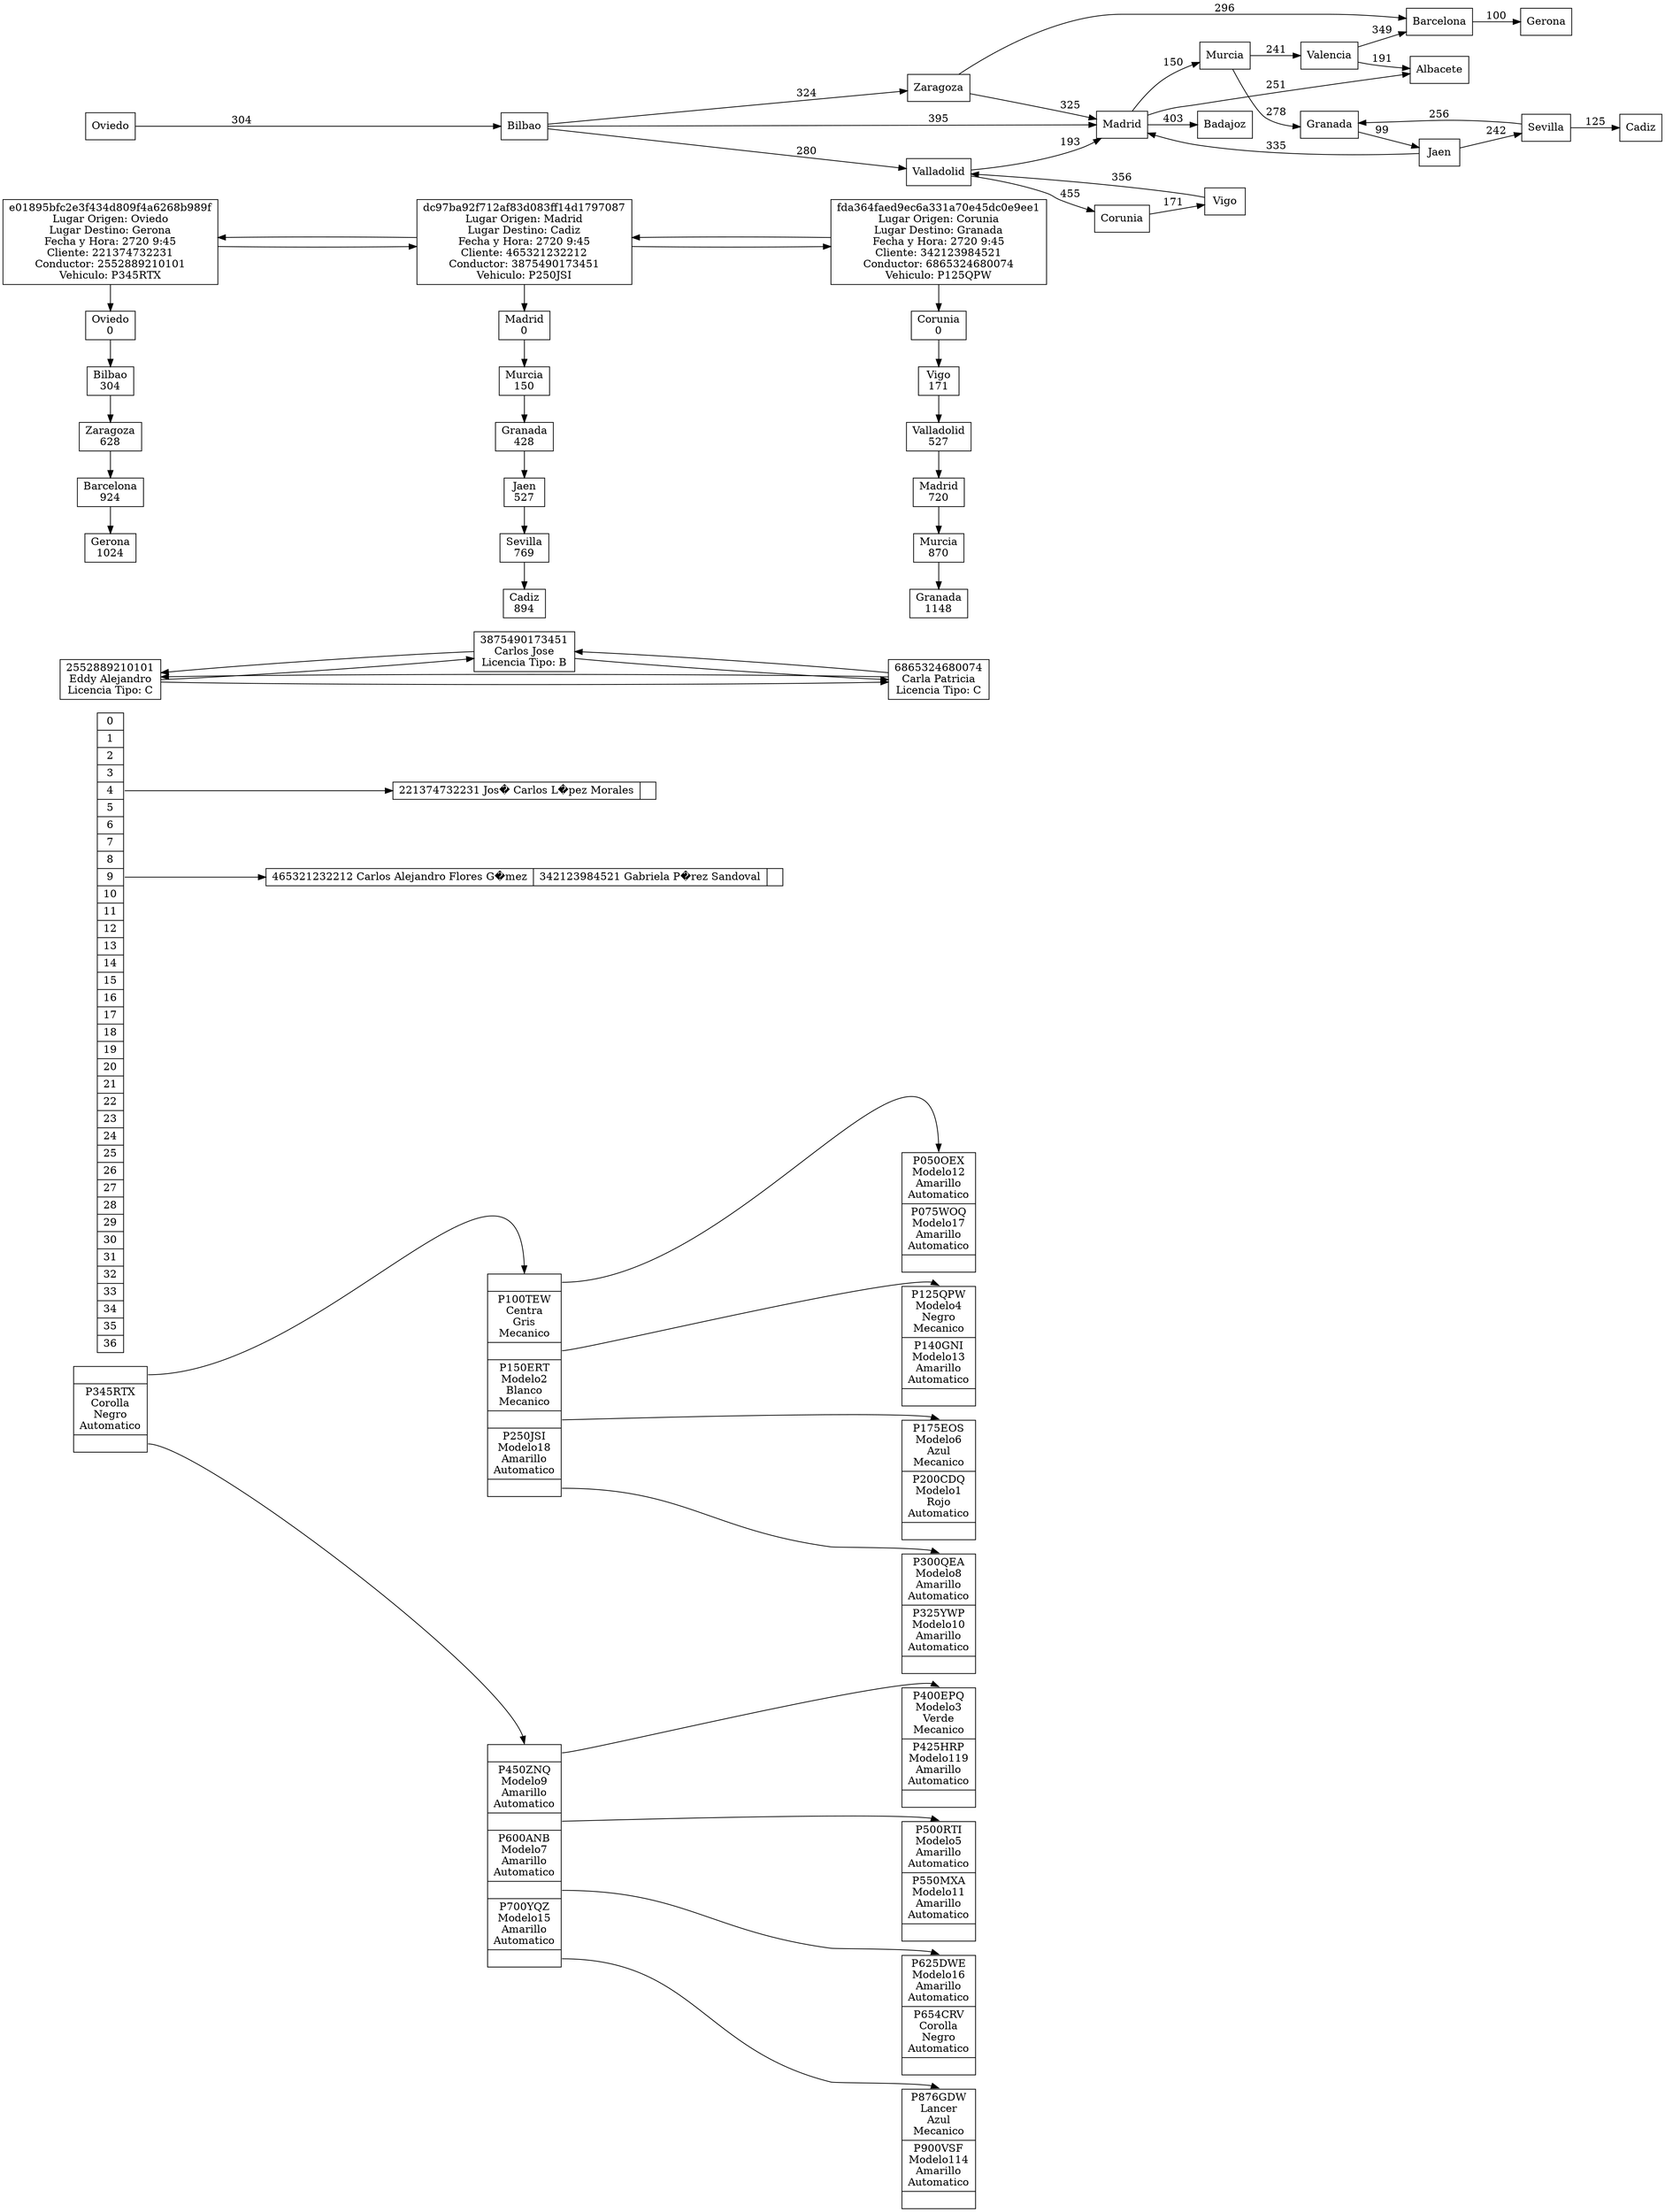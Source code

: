 digraph General{ 
node[shape=box]; 
rankdir = LR; 


subgraph ArbolB{ 
rankdir = TB; 
node [shape = record]; 
6597523[label ="<29212625>|<33492346>P345RTX&#92;nCorolla&#92;nNegro&#92;nAutomatico|<5098415>"]; 
29212625[label ="<16964486>|<31439360>P100TEW&#92;nCentra&#92;nGris&#92;nMecanico|<2290972>|<8412548>P150ERT&#92;nModelo2&#92;nBlanco&#92;nMecanico|<31683897>|<19188479>P250JSI&#92;nModelo18&#92;nAmarillo&#92;nAutomatico|<15025810>"]; 
16964486[label ="<6638967>P050OEX&#92;nModelo12&#92;nAmarillo&#92;nAutomatico|<6798719>P075WOQ&#92;nModelo17&#92;nAmarillo&#92;nAutomatico|"]; 
2290972[label ="<27914814>P125QPW&#92;nModelo4&#92;nNegro&#92;nMecanico|<25357391>P140GNI&#92;nModelo13&#92;nAmarillo&#92;nAutomatico|"]; 
31683897[label ="<26874301>P175EOS&#92;nModelo6&#92;nAzul&#92;nMecanico|<6282292>P200CDQ&#92;nModelo1&#92;nRojo&#92;nAutomatico|"]; 
15025810[label ="<14805891>P300QEA&#92;nModelo8&#92;nAmarillo&#92;nAutomatico|<2458116>P325YWP&#92;nModelo10&#92;nAmarillo&#92;nAutomatico|"]; 
5098415[label ="<29848964>|<32223412>P450ZNQ&#92;nModelo9&#92;nAmarillo&#92;nAutomatico|<11791353>|<6583753>P600ANB&#92;nModelo7&#92;nAmarillo&#92;nAutomatico|<1007316>|<9778609>P700YQZ&#92;nModelo15&#92;nAmarillo&#92;nAutomatico|<27980089>"]; 
29848964[label ="<15538168>P400EPQ&#92;nModelo3&#92;nVerde&#92;nMecanico|<12587087>P425HRP&#92;nModelo119&#92;nAmarillo&#92;nAutomatico|"]; 
11791353[label ="<17534811>P500RTI&#92;nModelo5&#92;nAmarillo&#92;nAutomatico|<32936250>P550MXA&#92;nModelo11&#92;nAmarillo&#92;nAutomatico|"]; 
1007316[label ="<29887403>P625DWE&#92;nModelo16&#92;nAmarillo&#92;nAutomatico|<22688693>P654CRV&#92;nCorolla&#92;nNegro&#92;nAutomatico|"]; 
27980089[label ="<5512594>P876GDW&#92;nLancer&#92;nAzul&#92;nMecanico|<23208995>P900VSF&#92;nModelo114&#92;nAmarillo&#92;nAutomatico|"]; 

6597523:29212625->29212625:n; 
6597523:5098415->5098415:n; 
29212625:16964486->16964486:n; 
29212625:2290972->2290972:n; 
29212625:31683897->31683897:n; 
29212625:15025810->15025810:n; 
5098415:29848964->29848964:n; 
5098415:11791353->11791353:n; 
5098415:1007316->1007316:n; 
5098415:27980089->27980089:n; 
} 


subgraph TablaHash{ 
nodesep =.01; 
rankdir = LR; 
node[shape=record,width=.1,height=1]; 
nodeArray[label="<f0>0|<f1>1|<f2>2|<f3>3|<f4>4|<f5>5|<f6>6|<f7>7|<f8>8|<f9>9|<f10>10|<f11>11|<f12>12|<f13>13|<f14>14|<f15>15|<f16>16|<f17>17|<f18>18|<f19>19|<f20>20|<f21>21|<f22>22|<f23>23|<f24>24|<f25>25|<f26>26|<f27>27|<f28>28|<f29>29|<f30>30|<f31>31|<f32>32|<f33>33|<f34>34|<f35>35|<f36>36"]; 
node4[label="{<22253586>221374732231 Jos� Carlos L�pez Morales|}", height = 0.1]; 
node9[label="{<18125325>465321232212 Carlos Alejandro Flores G�mez|<739823>342123984521 Gabriela P�rez Sandoval|}", height = 0.1]; 

nodeArray:f4->node4:f0; 
nodeArray:f9->node9:f0; 
} 


subgraph Lista_Conductores{ 
rankdir = LR; 
node[shape=box] 
"19083062"[label ="2552889210101&#92;nEddy Alejandro&#92;nLicencia Tipo: C"]; 
"23045731"[label ="3875490173451&#92;nCarlos Jose&#92;nLicencia Tipo: B"]; 
"32023502"[label ="6865324680074&#92;nCarla Patricia&#92;nLicencia Tipo: C"]; 
"19083062"->"23045731"
"19083062"->"32023502"
"23045731"->"32023502"
"23045731"->"19083062"
"32023502"->"19083062"
"32023502"->"23045731"
}


subgraph BlockChain{ 
node[shape=box]; 
rankdir = LR; 

"27096026"[label = "e01895bfc2e3f434d809f4a6268b989f&#92;nLugar Origen: Oviedo&#92;nLugar Destino: Gerona&#92;nFecha y Hora: 2720 9:45&#92;nCliente: 221374732231&#92;nConductor: 2552889210101&#92;nVehiculo: P345RTX"] 
"8421612"[label = "dc97ba92f712af83d083ff14d1797087&#92;nLugar Origen: Madrid&#92;nLugar Destino: Cadiz&#92;nFecha y Hora: 2720 9:45&#92;nCliente: 465321232212&#92;nConductor: 3875490173451&#92;nVehiculo: P250JSI"] 
"2111460"[label = "fda364faed9ec6a331a70e45dc0e9ee1&#92;nLugar Origen: Corunia&#92;nLugar Destino: Granada&#92;nFecha y Hora: 2720 9:45&#92;nCliente: 342123984521&#92;nConductor: 6865324680074&#92;nVehiculo: P125QPW"] 
"27096026"->"8421612"; 
"8421612"->"27096026"; 
"8421612"->"2111460"; 
"2111460"->"8421612"; 

subgraph ruta_27096026{ 
rank=same; 
"Oviedo_27096026"[label="Oviedo&#92;n0"]; 
"Bilbao_27096026"[label="Bilbao&#92;n304"]; 
"Zaragoza_27096026"[label="Zaragoza&#92;n628"]; 
"Barcelona_27096026"[label="Barcelona&#92;n924"]; 
"Gerona_27096026"[label="Gerona&#92;n1024"]; 

"Oviedo_27096026"->"Bilbao_27096026"; 
"Bilbao_27096026"->"Zaragoza_27096026"; 
"Zaragoza_27096026"->"Barcelona_27096026"; 
"Barcelona_27096026"->"Gerona_27096026"; 
}
subgraph ruta_8421612{ 
rank=same; 
"Madrid_8421612"[label="Madrid&#92;n0"]; 
"Murcia_8421612"[label="Murcia&#92;n150"]; 
"Granada_8421612"[label="Granada&#92;n428"]; 
"Jaen_8421612"[label="Jaen&#92;n527"]; 
"Sevilla_8421612"[label="Sevilla&#92;n769"]; 
"Cadiz_8421612"[label="Cadiz&#92;n894"]; 

"Madrid_8421612"->"Murcia_8421612"; 
"Murcia_8421612"->"Granada_8421612"; 
"Granada_8421612"->"Jaen_8421612"; 
"Jaen_8421612"->"Sevilla_8421612"; 
"Sevilla_8421612"->"Cadiz_8421612"; 
}
subgraph ruta_2111460{ 
rank=same; 
"Corunia_2111460"[label="Corunia&#92;n0"]; 
"Vigo_2111460"[label="Vigo&#92;n171"]; 
"Valladolid_2111460"[label="Valladolid&#92;n527"]; 
"Madrid_2111460"[label="Madrid&#92;n720"]; 
"Murcia_2111460"[label="Murcia&#92;n870"]; 
"Granada_2111460"[label="Granada&#92;n1148"]; 

"Corunia_2111460"->"Vigo_2111460"; 
"Vigo_2111460"->"Valladolid_2111460"; 
"Valladolid_2111460"->"Madrid_2111460"; 
"Madrid_2111460"->"Murcia_2111460"; 
"Murcia_2111460"->"Granada_2111460"; 
}
{rank=same "27096026" "Oviedo_27096026"} 
"27096026"->"Oviedo_27096026"; 
{rank=same "8421612" "Madrid_8421612"} 
"8421612"->"Madrid_8421612"; 
{rank=same "2111460" "Corunia_2111460"} 
"2111460"->"Corunia_2111460"; 

}

subgraph Grafo{ 
rankdir = LR; 
"Oviedo_G"[label="Oviedo"] 
"Bilbao_G"[label="Bilbao"] 
"Zaragoza_G"[label="Zaragoza"] 
"Madrid_G"[label="Madrid"] 
"Valladolid_G"[label="Valladolid"] 
"Barcelona_G"[label="Barcelona"] 
"Gerona_G"[label="Gerona"] 
"Corunia_G"[label="Corunia"] 
"Vigo_G"[label="Vigo"] 
"Badajoz_G"[label="Badajoz"] 
"Albacete_G"[label="Albacete"] 
"Murcia_G"[label="Murcia"] 
"Valencia_G"[label="Valencia"] 
"Granada_G"[label="Granada"] 
"Jaen_G"[label="Jaen"] 
"Sevilla_G"[label="Sevilla"] 
"Cadiz_G"[label="Cadiz"] 

"Oviedo_G" -> "Bilbao_G"[label= "304"] 
"Bilbao_G" -> "Zaragoza_G"[label= "324"] 
"Bilbao_G" -> "Madrid_G"[label= "395"] 
"Bilbao_G" -> "Valladolid_G"[label= "280"] 
"Zaragoza_G" -> "Barcelona_G"[label= "296"] 
"Zaragoza_G" -> "Madrid_G"[label= "325"] 
"Madrid_G" -> "Badajoz_G"[label= "403"] 
"Madrid_G" -> "Albacete_G"[label= "251"] 
"Madrid_G" -> "Murcia_G"[label= "150"] 
"Valladolid_G" -> "Corunia_G"[label= "455"] 
"Valladolid_G" -> "Madrid_G"[label= "193"] 
"Barcelona_G" -> "Gerona_G"[label= "100"] 
"Corunia_G" -> "Vigo_G"[label= "171"] 
"Vigo_G" -> "Valladolid_G"[label= "356"] 
"Murcia_G" -> "Valencia_G"[label= "241"] 
"Murcia_G" -> "Granada_G"[label= "278"] 
"Valencia_G" -> "Albacete_G"[label= "191"] 
"Valencia_G" -> "Barcelona_G"[label= "349"] 
"Granada_G" -> "Jaen_G"[label= "99"] 
"Jaen_G" -> "Madrid_G"[label= "335"] 
"Jaen_G" -> "Sevilla_G"[label= "242"] 
"Sevilla_G" -> "Granada_G"[label= "256"] 
"Sevilla_G" -> "Cadiz_G"[label= "125"] 
}
}